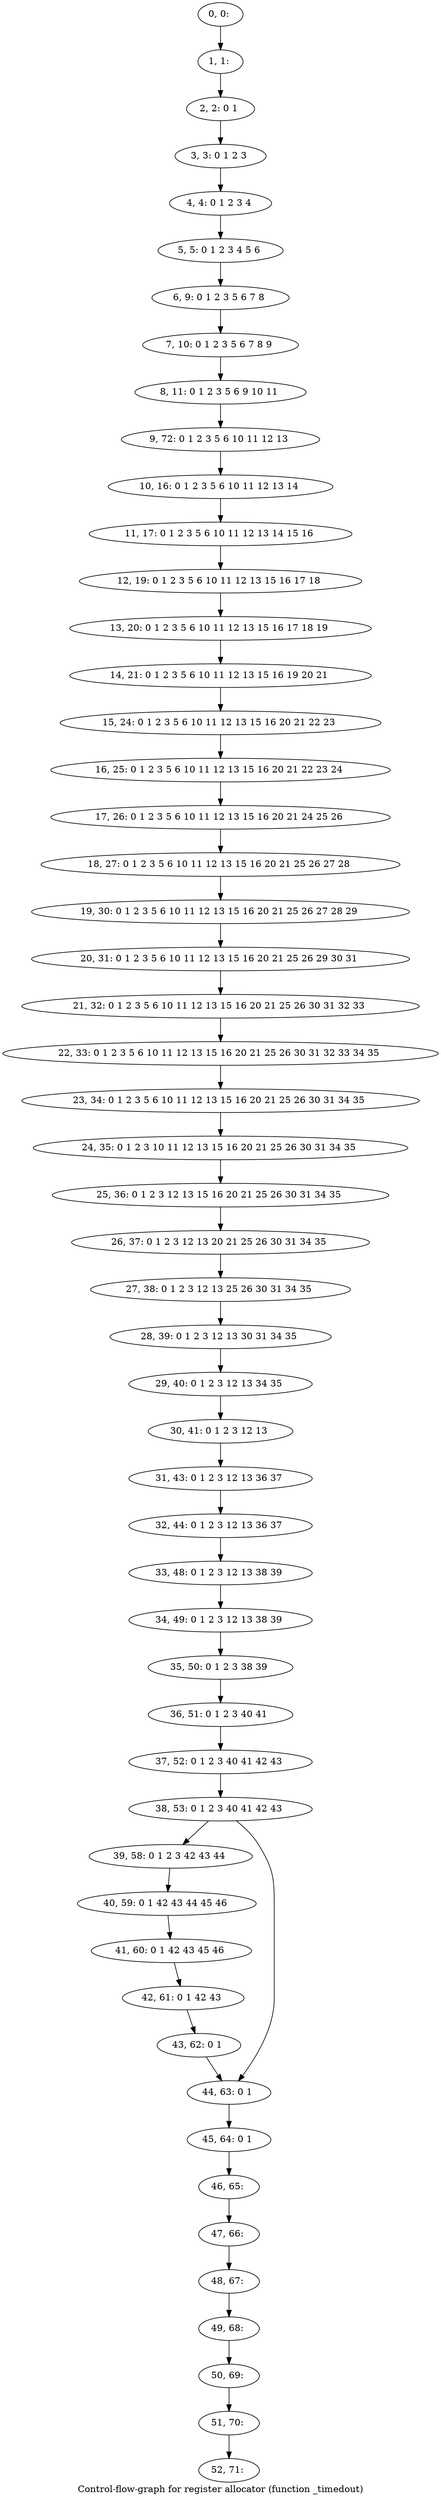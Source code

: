 digraph G {
graph [label="Control-flow-graph for register allocator (function _timedout)"]
0[label="0, 0: "];
1[label="1, 1: "];
2[label="2, 2: 0 1 "];
3[label="3, 3: 0 1 2 3 "];
4[label="4, 4: 0 1 2 3 4 "];
5[label="5, 5: 0 1 2 3 4 5 6 "];
6[label="6, 9: 0 1 2 3 5 6 7 8 "];
7[label="7, 10: 0 1 2 3 5 6 7 8 9 "];
8[label="8, 11: 0 1 2 3 5 6 9 10 11 "];
9[label="9, 72: 0 1 2 3 5 6 10 11 12 13 "];
10[label="10, 16: 0 1 2 3 5 6 10 11 12 13 14 "];
11[label="11, 17: 0 1 2 3 5 6 10 11 12 13 14 15 16 "];
12[label="12, 19: 0 1 2 3 5 6 10 11 12 13 15 16 17 18 "];
13[label="13, 20: 0 1 2 3 5 6 10 11 12 13 15 16 17 18 19 "];
14[label="14, 21: 0 1 2 3 5 6 10 11 12 13 15 16 19 20 21 "];
15[label="15, 24: 0 1 2 3 5 6 10 11 12 13 15 16 20 21 22 23 "];
16[label="16, 25: 0 1 2 3 5 6 10 11 12 13 15 16 20 21 22 23 24 "];
17[label="17, 26: 0 1 2 3 5 6 10 11 12 13 15 16 20 21 24 25 26 "];
18[label="18, 27: 0 1 2 3 5 6 10 11 12 13 15 16 20 21 25 26 27 28 "];
19[label="19, 30: 0 1 2 3 5 6 10 11 12 13 15 16 20 21 25 26 27 28 29 "];
20[label="20, 31: 0 1 2 3 5 6 10 11 12 13 15 16 20 21 25 26 29 30 31 "];
21[label="21, 32: 0 1 2 3 5 6 10 11 12 13 15 16 20 21 25 26 30 31 32 33 "];
22[label="22, 33: 0 1 2 3 5 6 10 11 12 13 15 16 20 21 25 26 30 31 32 33 34 35 "];
23[label="23, 34: 0 1 2 3 5 6 10 11 12 13 15 16 20 21 25 26 30 31 34 35 "];
24[label="24, 35: 0 1 2 3 10 11 12 13 15 16 20 21 25 26 30 31 34 35 "];
25[label="25, 36: 0 1 2 3 12 13 15 16 20 21 25 26 30 31 34 35 "];
26[label="26, 37: 0 1 2 3 12 13 20 21 25 26 30 31 34 35 "];
27[label="27, 38: 0 1 2 3 12 13 25 26 30 31 34 35 "];
28[label="28, 39: 0 1 2 3 12 13 30 31 34 35 "];
29[label="29, 40: 0 1 2 3 12 13 34 35 "];
30[label="30, 41: 0 1 2 3 12 13 "];
31[label="31, 43: 0 1 2 3 12 13 36 37 "];
32[label="32, 44: 0 1 2 3 12 13 36 37 "];
33[label="33, 48: 0 1 2 3 12 13 38 39 "];
34[label="34, 49: 0 1 2 3 12 13 38 39 "];
35[label="35, 50: 0 1 2 3 38 39 "];
36[label="36, 51: 0 1 2 3 40 41 "];
37[label="37, 52: 0 1 2 3 40 41 42 43 "];
38[label="38, 53: 0 1 2 3 40 41 42 43 "];
39[label="39, 58: 0 1 2 3 42 43 44 "];
40[label="40, 59: 0 1 42 43 44 45 46 "];
41[label="41, 60: 0 1 42 43 45 46 "];
42[label="42, 61: 0 1 42 43 "];
43[label="43, 62: 0 1 "];
44[label="44, 63: 0 1 "];
45[label="45, 64: 0 1 "];
46[label="46, 65: "];
47[label="47, 66: "];
48[label="48, 67: "];
49[label="49, 68: "];
50[label="50, 69: "];
51[label="51, 70: "];
52[label="52, 71: "];
0->1 ;
1->2 ;
2->3 ;
3->4 ;
4->5 ;
5->6 ;
6->7 ;
7->8 ;
8->9 ;
9->10 ;
10->11 ;
11->12 ;
12->13 ;
13->14 ;
14->15 ;
15->16 ;
16->17 ;
17->18 ;
18->19 ;
19->20 ;
20->21 ;
21->22 ;
22->23 ;
23->24 ;
24->25 ;
25->26 ;
26->27 ;
27->28 ;
28->29 ;
29->30 ;
30->31 ;
31->32 ;
32->33 ;
33->34 ;
34->35 ;
35->36 ;
36->37 ;
37->38 ;
38->39 ;
38->44 ;
39->40 ;
40->41 ;
41->42 ;
42->43 ;
43->44 ;
44->45 ;
45->46 ;
46->47 ;
47->48 ;
48->49 ;
49->50 ;
50->51 ;
51->52 ;
}
